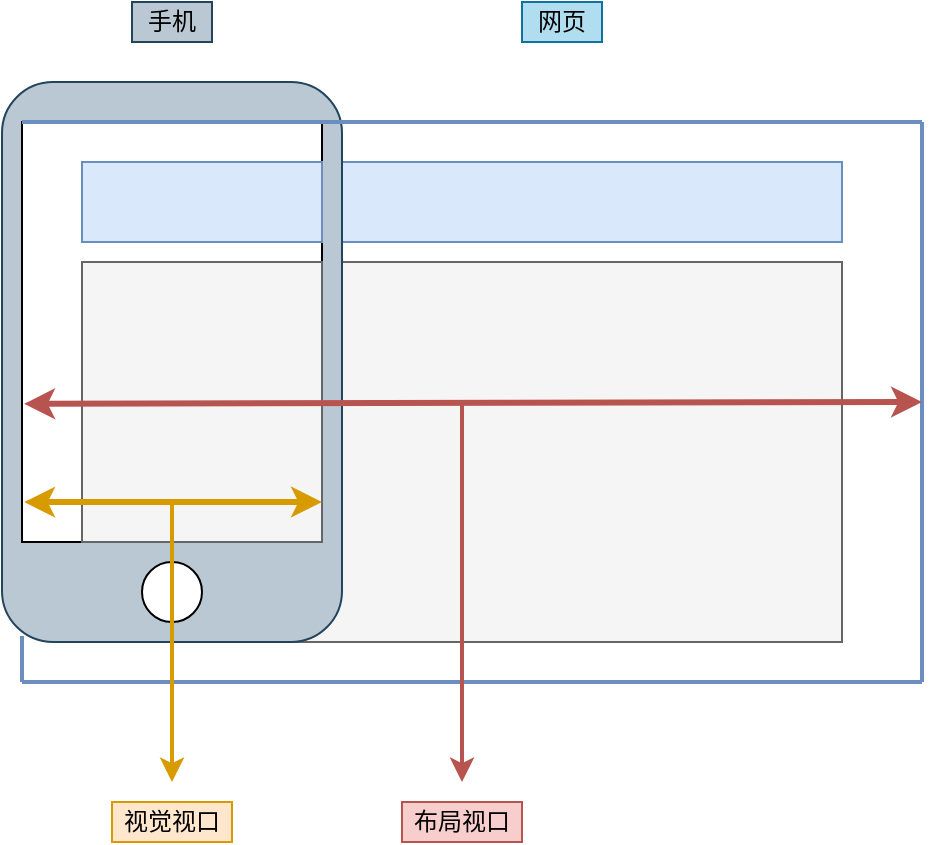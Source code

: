 <mxfile version="12.4.2" type="device" pages="1"><diagram id="GidS5mQ-hpFgWUapv58A" name="Page-1"><mxGraphModel dx="946" dy="585" grid="1" gridSize="10" guides="1" tooltips="1" connect="1" arrows="1" fold="1" page="1" pageScale="1" pageWidth="827" pageHeight="1169" math="0" shadow="0"><root><mxCell id="0"/><mxCell id="1" parent="0"/><mxCell id="qD4HiUy8Kwij3w-oPBQw-11" value="" style="rounded=0;whiteSpace=wrap;html=1;fillColor=#f5f5f5;strokeColor=#666666;fontColor=#333333;" vertex="1" parent="1"><mxGeometry x="260" y="210" width="380" height="190" as="geometry"/></mxCell><mxCell id="qD4HiUy8Kwij3w-oPBQw-9" value="" style="rounded=0;whiteSpace=wrap;html=1;fillColor=#dae8fc;strokeColor=#6c8ebf;" vertex="1" parent="1"><mxGeometry x="260" y="160" width="380" height="40" as="geometry"/></mxCell><mxCell id="qD4HiUy8Kwij3w-oPBQw-1" value="" style="rounded=1;whiteSpace=wrap;html=1;fillColor=#bac8d3;strokeColor=#23445d;" vertex="1" parent="1"><mxGeometry x="220" y="120" width="170" height="280" as="geometry"/></mxCell><mxCell id="qD4HiUy8Kwij3w-oPBQw-2" value="" style="ellipse;whiteSpace=wrap;html=1;aspect=fixed;" vertex="1" parent="1"><mxGeometry x="290" y="360" width="30" height="30" as="geometry"/></mxCell><mxCell id="qD4HiUy8Kwij3w-oPBQw-4" value="" style="rounded=0;whiteSpace=wrap;html=1;" vertex="1" parent="1"><mxGeometry x="230" y="140" width="150" height="210" as="geometry"/></mxCell><mxCell id="qD4HiUy8Kwij3w-oPBQw-7" value="" style="endArrow=none;html=1;exitX=0;exitY=0;exitDx=0;exitDy=0;fillColor=#dae8fc;strokeColor=#6c8ebf;strokeWidth=2;" edge="1" parent="1" source="qD4HiUy8Kwij3w-oPBQw-4"><mxGeometry width="50" height="50" relative="1" as="geometry"><mxPoint x="530" y="220" as="sourcePoint"/><mxPoint x="680" y="140" as="targetPoint"/></mxGeometry></mxCell><mxCell id="qD4HiUy8Kwij3w-oPBQw-8" value="" style="endArrow=none;html=1;fillColor=#dae8fc;strokeColor=#6c8ebf;strokeWidth=2;" edge="1" parent="1"><mxGeometry width="50" height="50" relative="1" as="geometry"><mxPoint x="230" y="420" as="sourcePoint"/><mxPoint x="680" y="420" as="targetPoint"/></mxGeometry></mxCell><mxCell id="qD4HiUy8Kwij3w-oPBQw-10" value="" style="rounded=0;whiteSpace=wrap;html=1;fillColor=#dae8fc;strokeColor=#6c8ebf;" vertex="1" parent="1"><mxGeometry x="260" y="160" width="120" height="40" as="geometry"/></mxCell><mxCell id="qD4HiUy8Kwij3w-oPBQw-12" value="" style="rounded=0;whiteSpace=wrap;html=1;fillColor=#f5f5f5;strokeColor=#666666;fontColor=#333333;" vertex="1" parent="1"><mxGeometry x="260" y="210" width="120" height="140" as="geometry"/></mxCell><mxCell id="qD4HiUy8Kwij3w-oPBQw-13" value="" style="endArrow=none;html=1;fillColor=#dae8fc;strokeColor=#6c8ebf;strokeWidth=2;" edge="1" parent="1"><mxGeometry width="50" height="50" relative="1" as="geometry"><mxPoint x="230" y="420" as="sourcePoint"/><mxPoint x="230" y="397" as="targetPoint"/></mxGeometry></mxCell><mxCell id="qD4HiUy8Kwij3w-oPBQw-14" value="" style="endArrow=none;html=1;fillColor=#dae8fc;strokeColor=#6c8ebf;strokeWidth=2;" edge="1" parent="1"><mxGeometry width="50" height="50" relative="1" as="geometry"><mxPoint x="680" y="420" as="sourcePoint"/><mxPoint x="680" y="140" as="targetPoint"/></mxGeometry></mxCell><mxCell id="qD4HiUy8Kwij3w-oPBQw-15" value="网页" style="text;html=1;strokeColor=#10739e;fillColor=#b1ddf0;align=center;verticalAlign=middle;whiteSpace=wrap;rounded=0;" vertex="1" parent="1"><mxGeometry x="480" y="80" width="40" height="20" as="geometry"/></mxCell><mxCell id="qD4HiUy8Kwij3w-oPBQw-16" value="手机" style="text;html=1;strokeColor=#23445d;fillColor=#bac8d3;align=center;verticalAlign=middle;whiteSpace=wrap;rounded=0;" vertex="1" parent="1"><mxGeometry x="285" y="80" width="40" height="20" as="geometry"/></mxCell><mxCell id="qD4HiUy8Kwij3w-oPBQw-18" value="" style="endArrow=classic;startArrow=classic;html=1;exitX=0.007;exitY=0.671;exitDx=0;exitDy=0;exitPerimeter=0;strokeWidth=3;fillColor=#f8cecc;strokeColor=#b85450;" edge="1" parent="1" source="qD4HiUy8Kwij3w-oPBQw-4"><mxGeometry width="50" height="50" relative="1" as="geometry"><mxPoint x="460" y="330" as="sourcePoint"/><mxPoint x="680" y="280" as="targetPoint"/></mxGeometry></mxCell><mxCell id="qD4HiUy8Kwij3w-oPBQw-19" value="" style="endArrow=classic;html=1;strokeWidth=2;fillColor=#f8cecc;strokeColor=#b85450;" edge="1" parent="1"><mxGeometry width="50" height="50" relative="1" as="geometry"><mxPoint x="450" y="280" as="sourcePoint"/><mxPoint x="450" y="470" as="targetPoint"/></mxGeometry></mxCell><mxCell id="qD4HiUy8Kwij3w-oPBQw-20" value="布局视口" style="text;html=1;strokeColor=#b85450;fillColor=#f8cecc;align=center;verticalAlign=middle;whiteSpace=wrap;rounded=0;" vertex="1" parent="1"><mxGeometry x="420" y="480" width="60" height="20" as="geometry"/></mxCell><mxCell id="qD4HiUy8Kwij3w-oPBQw-21" value="" style="endArrow=classic;startArrow=classic;html=1;strokeWidth=3;exitX=0.007;exitY=0.905;exitDx=0;exitDy=0;exitPerimeter=0;fillColor=#ffe6cc;strokeColor=#d79b00;" edge="1" parent="1" source="qD4HiUy8Kwij3w-oPBQw-4"><mxGeometry width="50" height="50" relative="1" as="geometry"><mxPoint x="340" y="360" as="sourcePoint"/><mxPoint x="380" y="330" as="targetPoint"/></mxGeometry></mxCell><mxCell id="qD4HiUy8Kwij3w-oPBQw-22" value="" style="endArrow=classic;html=1;strokeWidth=2;fillColor=#ffe6cc;strokeColor=#d79b00;" edge="1" parent="1"><mxGeometry width="50" height="50" relative="1" as="geometry"><mxPoint x="305" y="330" as="sourcePoint"/><mxPoint x="305" y="470" as="targetPoint"/></mxGeometry></mxCell><mxCell id="qD4HiUy8Kwij3w-oPBQw-23" value="视觉视口" style="text;html=1;strokeColor=#d79b00;fillColor=#ffe6cc;align=center;verticalAlign=middle;whiteSpace=wrap;rounded=0;" vertex="1" parent="1"><mxGeometry x="275" y="480" width="60" height="20" as="geometry"/></mxCell></root></mxGraphModel></diagram></mxfile>